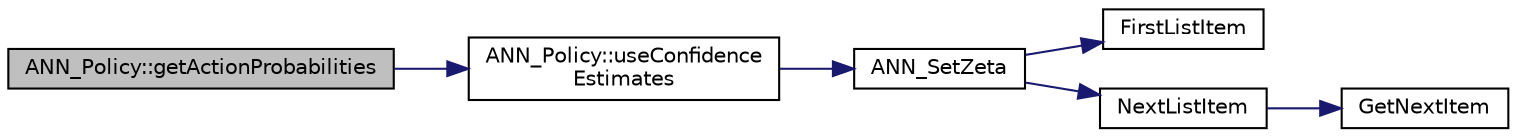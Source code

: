 digraph "ANN_Policy::getActionProbabilities"
{
  edge [fontname="Helvetica",fontsize="10",labelfontname="Helvetica",labelfontsize="10"];
  node [fontname="Helvetica",fontsize="10",shape=record];
  rankdir="LR";
  Node1 [label="ANN_Policy::getActionProbabilities",height=0.2,width=0.4,color="black", fillcolor="grey75", style="filled", fontcolor="black"];
  Node1 -> Node2 [color="midnightblue",fontsize="10",style="solid",fontname="Helvetica"];
  Node2 [label="ANN_Policy::useConfidence\lEstimates",height=0.2,width=0.4,color="black", fillcolor="white", style="filled",URL="$class_a_n_n___policy.html#a9458ef2ea056fa4abb7b3bfadd00c3da",tooltip="Set to use confidence estimates for action selection, with variance smoothing zeta. "];
  Node2 -> Node3 [color="midnightblue",fontsize="10",style="solid",fontname="Helvetica"];
  Node3 [label="ANN_SetZeta",height=0.2,width=0.4,color="black", fillcolor="white", style="filled",URL="$_a_n_n_8cpp.html#aa4813eb0bafe89edf7e88c44c3a34256",tooltip="Set zeta, parameter variance smoothing. "];
  Node3 -> Node4 [color="midnightblue",fontsize="10",style="solid",fontname="Helvetica"];
  Node4 [label="FirstListItem",height=0.2,width=0.4,color="black", fillcolor="white", style="filled",URL="$_list_8cpp.html#a7b826de9207e75d5fb2d2bd6c600adc0",tooltip="Move to the first list item. "];
  Node3 -> Node5 [color="midnightblue",fontsize="10",style="solid",fontname="Helvetica"];
  Node5 [label="NextListItem",height=0.2,width=0.4,color="black", fillcolor="white", style="filled",URL="$_list_8cpp.html#ac8599038afbcb3ba6c2f0b889325a418",tooltip="Advance one item. "];
  Node5 -> Node6 [color="midnightblue",fontsize="10",style="solid",fontname="Helvetica"];
  Node6 [label="GetNextItem",height=0.2,width=0.4,color="black", fillcolor="white", style="filled",URL="$_list_8cpp.html#a9fd609a2ad8693b33b41332d6e00afec"];
}
